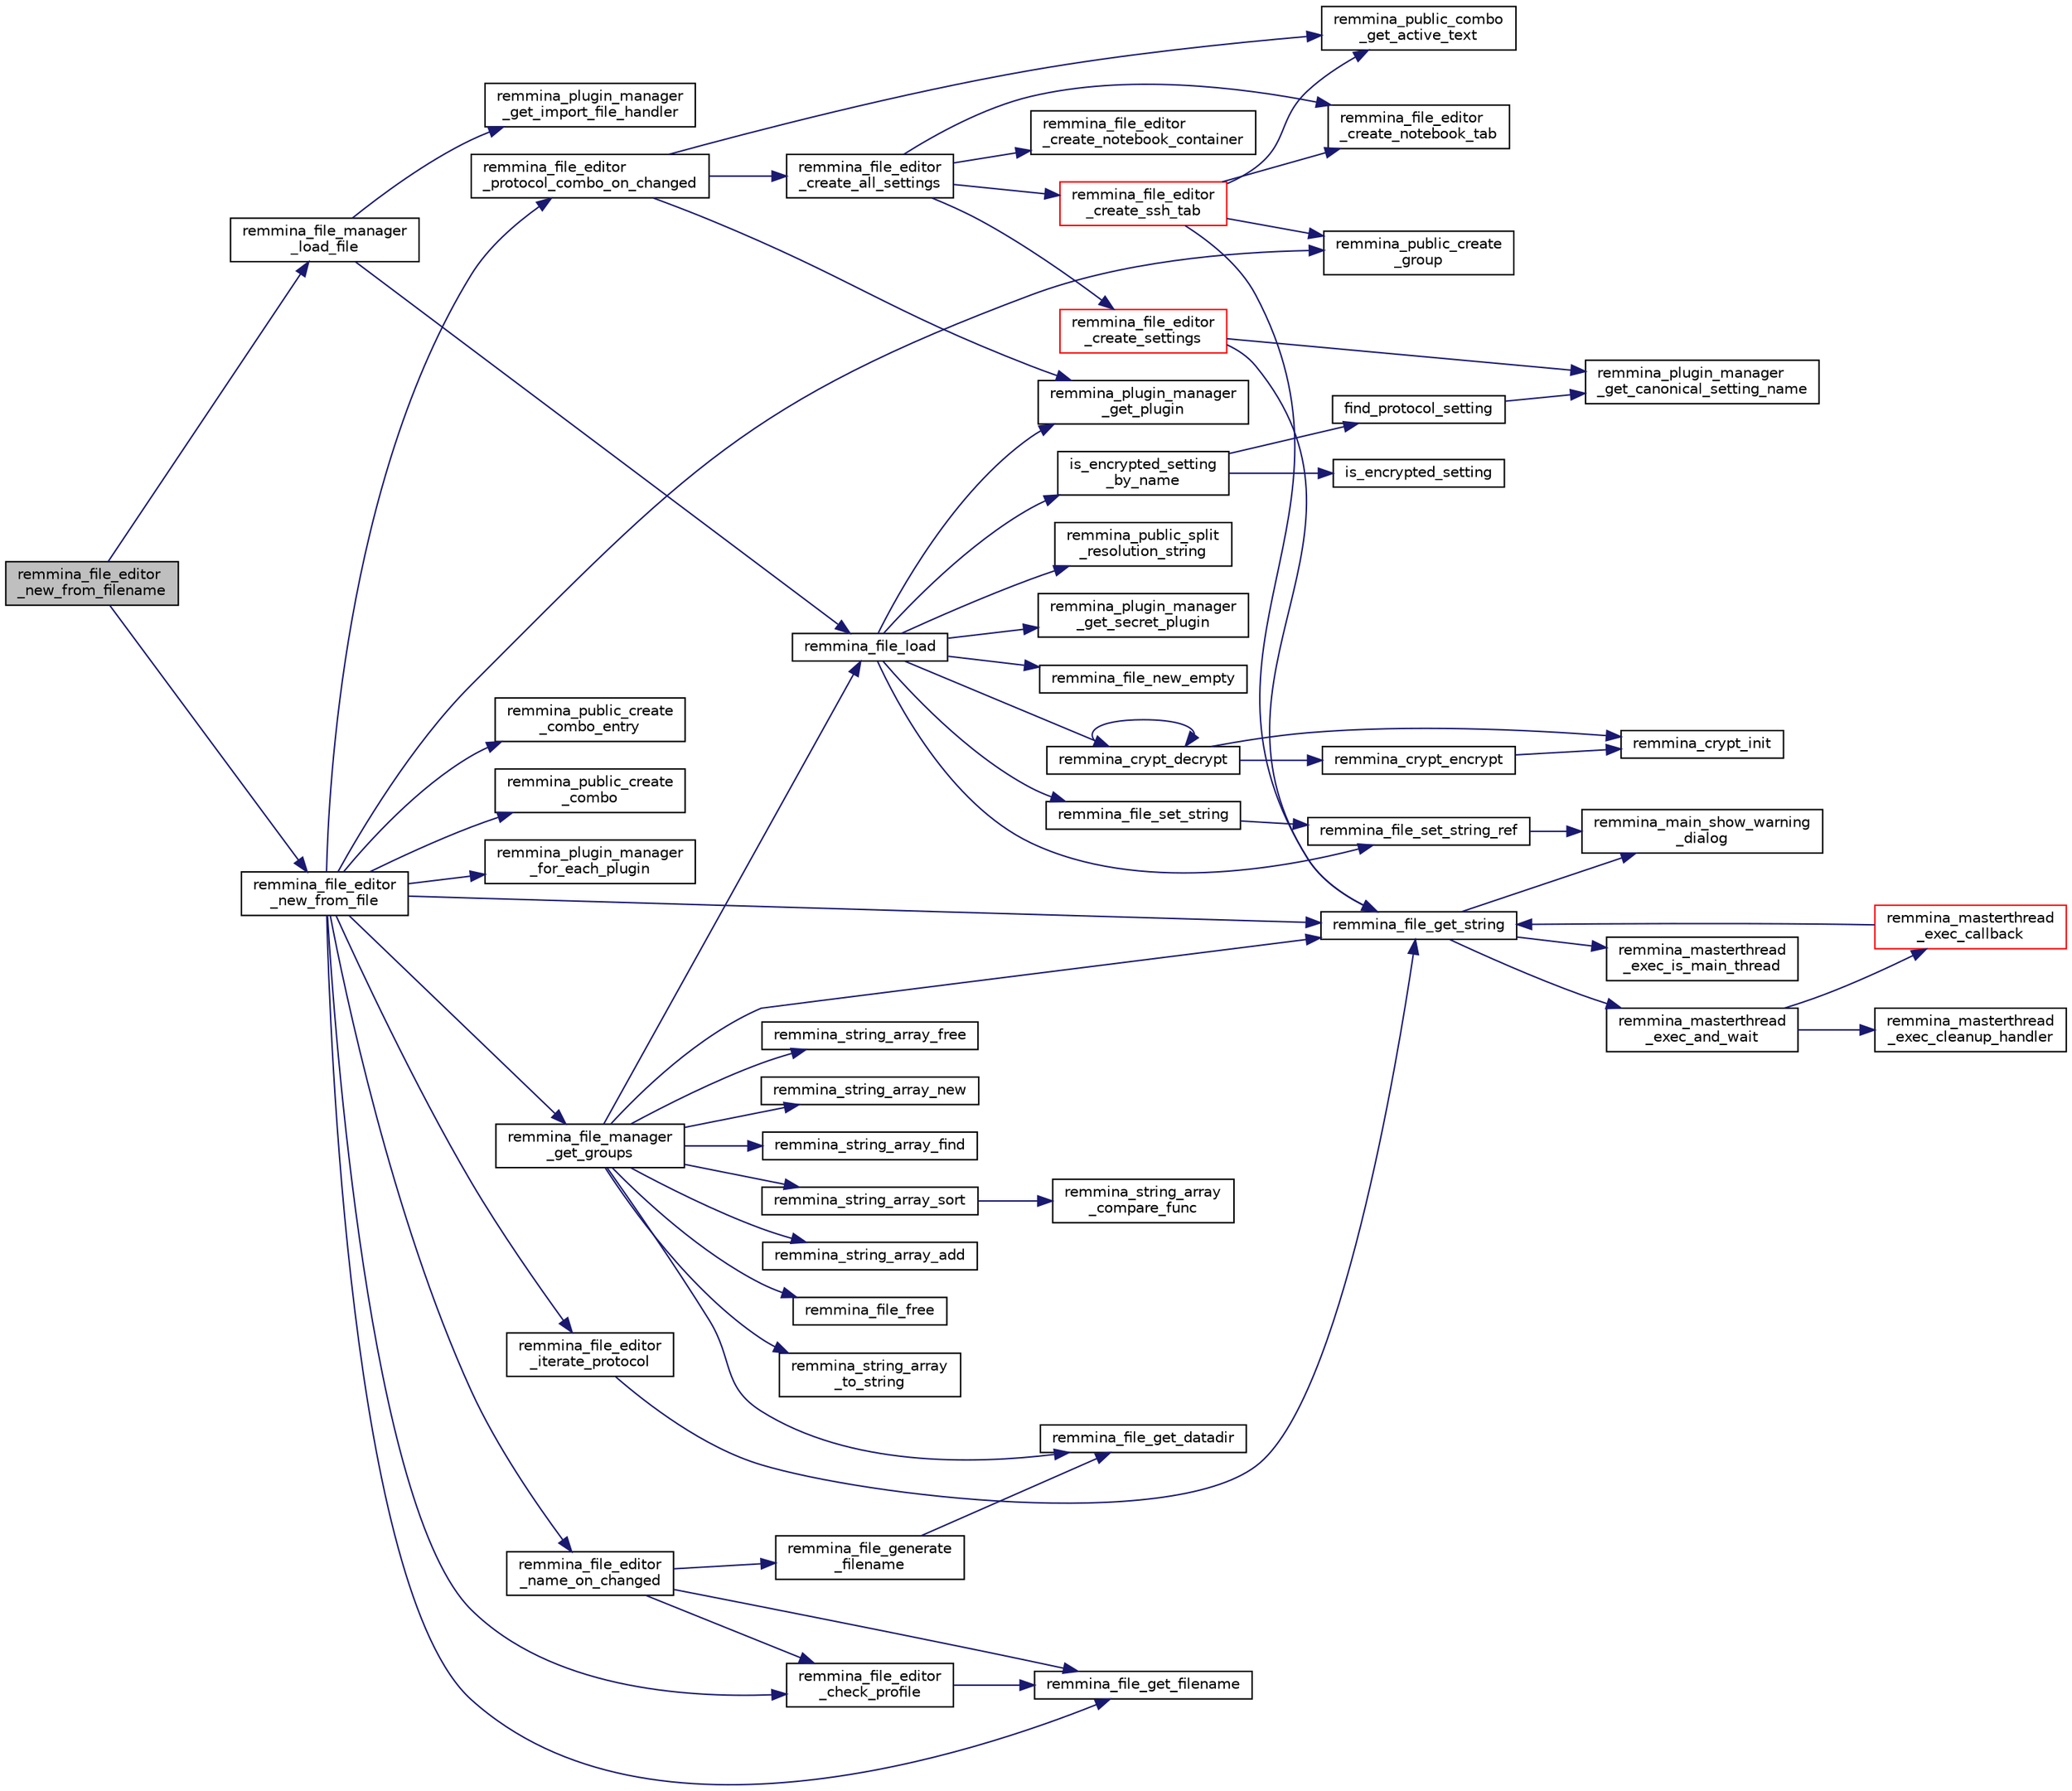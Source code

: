 digraph "remmina_file_editor_new_from_filename"
{
  edge [fontname="Helvetica",fontsize="10",labelfontname="Helvetica",labelfontsize="10"];
  node [fontname="Helvetica",fontsize="10",shape=record];
  rankdir="LR";
  Node2074 [label="remmina_file_editor\l_new_from_filename",height=0.2,width=0.4,color="black", fillcolor="grey75", style="filled", fontcolor="black"];
  Node2074 -> Node2075 [color="midnightblue",fontsize="10",style="solid",fontname="Helvetica"];
  Node2075 [label="remmina_file_manager\l_load_file",height=0.2,width=0.4,color="black", fillcolor="white", style="filled",URL="$remmina__file__manager_8c.html#af7b58659604660eb0cb40b0e0f8348ab"];
  Node2075 -> Node2076 [color="midnightblue",fontsize="10",style="solid",fontname="Helvetica"];
  Node2076 [label="remmina_file_load",height=0.2,width=0.4,color="black", fillcolor="white", style="filled",URL="$remmina__file_8c.html#ac1cc2d7f827f7d64c7fd3edf10e9383e"];
  Node2076 -> Node2077 [color="midnightblue",fontsize="10",style="solid",fontname="Helvetica"];
  Node2077 [label="remmina_file_new_empty",height=0.2,width=0.4,color="black", fillcolor="white", style="filled",URL="$remmina__file_8c.html#adab087b7139756f029020a87a5438cfa"];
  Node2076 -> Node2078 [color="midnightblue",fontsize="10",style="solid",fontname="Helvetica"];
  Node2078 [label="remmina_plugin_manager\l_get_plugin",height=0.2,width=0.4,color="black", fillcolor="white", style="filled",URL="$remmina__plugin__manager_8c.html#a3872c8656a8a3d5147bcc603471c1932"];
  Node2076 -> Node2079 [color="midnightblue",fontsize="10",style="solid",fontname="Helvetica"];
  Node2079 [label="remmina_plugin_manager\l_get_secret_plugin",height=0.2,width=0.4,color="black", fillcolor="white", style="filled",URL="$remmina__plugin__manager_8c.html#ad380a98f6624aa8c830015c8b428b7b4"];
  Node2076 -> Node2080 [color="midnightblue",fontsize="10",style="solid",fontname="Helvetica"];
  Node2080 [label="is_encrypted_setting\l_by_name",height=0.2,width=0.4,color="black", fillcolor="white", style="filled",URL="$remmina__file_8c.html#a72580559fa04082418a993fec4c77281"];
  Node2080 -> Node2081 [color="midnightblue",fontsize="10",style="solid",fontname="Helvetica"];
  Node2081 [label="find_protocol_setting",height=0.2,width=0.4,color="black", fillcolor="white", style="filled",URL="$remmina__file_8c.html#acc88ee6f5ba73bf9c3b05ab9368c952f"];
  Node2081 -> Node2082 [color="midnightblue",fontsize="10",style="solid",fontname="Helvetica"];
  Node2082 [label="remmina_plugin_manager\l_get_canonical_setting_name",height=0.2,width=0.4,color="black", fillcolor="white", style="filled",URL="$remmina__plugin__manager_8c.html#af60b8edfa50563ae4c7593efc3deed55"];
  Node2080 -> Node2083 [color="midnightblue",fontsize="10",style="solid",fontname="Helvetica"];
  Node2083 [label="is_encrypted_setting",height=0.2,width=0.4,color="black", fillcolor="white", style="filled",URL="$remmina__file_8c.html#a29920ae737817d3f6c673bacbbf11ca1"];
  Node2076 -> Node2084 [color="midnightblue",fontsize="10",style="solid",fontname="Helvetica"];
  Node2084 [label="remmina_file_set_string",height=0.2,width=0.4,color="black", fillcolor="white", style="filled",URL="$remmina__file_8c.html#a85ca1ca2d0bf9ef29e490c6f4527a954"];
  Node2084 -> Node2085 [color="midnightblue",fontsize="10",style="solid",fontname="Helvetica"];
  Node2085 [label="remmina_file_set_string_ref",height=0.2,width=0.4,color="black", fillcolor="white", style="filled",URL="$remmina__file_8c.html#a74951c1067a1a5e1341f5e1c1206dec6"];
  Node2085 -> Node2086 [color="midnightblue",fontsize="10",style="solid",fontname="Helvetica"];
  Node2086 [label="remmina_main_show_warning\l_dialog",height=0.2,width=0.4,color="black", fillcolor="white", style="filled",URL="$remmina__main_8c.html#ad99b9c0bf2fa8c166a8b4a09e06ffdf7"];
  Node2076 -> Node2085 [color="midnightblue",fontsize="10",style="solid",fontname="Helvetica"];
  Node2076 -> Node2087 [color="midnightblue",fontsize="10",style="solid",fontname="Helvetica"];
  Node2087 [label="remmina_crypt_decrypt",height=0.2,width=0.4,color="black", fillcolor="white", style="filled",URL="$remmina__crypt_8c.html#a3fe2fa245d401146adf02a3a8f996ab9"];
  Node2087 -> Node2088 [color="midnightblue",fontsize="10",style="solid",fontname="Helvetica"];
  Node2088 [label="remmina_crypt_init",height=0.2,width=0.4,color="black", fillcolor="white", style="filled",URL="$remmina__crypt_8c.html#ae097c169aefdd5d83a57fc1bde511171"];
  Node2087 -> Node2089 [color="midnightblue",fontsize="10",style="solid",fontname="Helvetica"];
  Node2089 [label="remmina_crypt_encrypt",height=0.2,width=0.4,color="black", fillcolor="white", style="filled",URL="$remmina__crypt_8c.html#aa02cf0fed3eb68d6a89815c3ba3bf7b1"];
  Node2089 -> Node2088 [color="midnightblue",fontsize="10",style="solid",fontname="Helvetica"];
  Node2087 -> Node2087 [color="midnightblue",fontsize="10",style="solid",fontname="Helvetica"];
  Node2076 -> Node2090 [color="midnightblue",fontsize="10",style="solid",fontname="Helvetica"];
  Node2090 [label="remmina_public_split\l_resolution_string",height=0.2,width=0.4,color="black", fillcolor="white", style="filled",URL="$remmina__public_8c.html#aaf3fdb980c24cd06965b85ebcdd79173"];
  Node2075 -> Node2091 [color="midnightblue",fontsize="10",style="solid",fontname="Helvetica"];
  Node2091 [label="remmina_plugin_manager\l_get_import_file_handler",height=0.2,width=0.4,color="black", fillcolor="white", style="filled",URL="$remmina__plugin__manager_8c.html#a859348bddc9069f06195915692b65076"];
  Node2074 -> Node2092 [color="midnightblue",fontsize="10",style="solid",fontname="Helvetica"];
  Node2092 [label="remmina_file_editor\l_new_from_file",height=0.2,width=0.4,color="black", fillcolor="white", style="filled",URL="$remmina__file__editor_8c.html#a08327d6951c345808628dbb5784aba06"];
  Node2092 -> Node2093 [color="midnightblue",fontsize="10",style="solid",fontname="Helvetica"];
  Node2093 [label="remmina_file_get_filename",height=0.2,width=0.4,color="black", fillcolor="white", style="filled",URL="$remmina__file_8c.html#ad1e4f3a0f64cd98e301044b6c38a1f1d"];
  Node2092 -> Node2094 [color="midnightblue",fontsize="10",style="solid",fontname="Helvetica"];
  Node2094 [label="remmina_public_create\l_group",height=0.2,width=0.4,color="black", fillcolor="white", style="filled",URL="$remmina__public_8c.html#a995da243f78002153d18616b46dcdf63"];
  Node2092 -> Node2095 [color="midnightblue",fontsize="10",style="solid",fontname="Helvetica"];
  Node2095 [label="remmina_file_editor\l_name_on_changed",height=0.2,width=0.4,color="black", fillcolor="white", style="filled",URL="$remmina__file__editor_8c.html#a206bacb96cc7d4236d910be89a7cd613"];
  Node2095 -> Node2093 [color="midnightblue",fontsize="10",style="solid",fontname="Helvetica"];
  Node2095 -> Node2096 [color="midnightblue",fontsize="10",style="solid",fontname="Helvetica"];
  Node2096 [label="remmina_file_generate\l_filename",height=0.2,width=0.4,color="black", fillcolor="white", style="filled",URL="$remmina__file_8c.html#ac952f8ddb715314f11cef1ccc513fb7e"];
  Node2096 -> Node2097 [color="midnightblue",fontsize="10",style="solid",fontname="Helvetica"];
  Node2097 [label="remmina_file_get_datadir",height=0.2,width=0.4,color="black", fillcolor="white", style="filled",URL="$remmina__file__manager_8c.html#aa65bc30beb59d607ba430d966e7e27f5"];
  Node2095 -> Node2098 [color="midnightblue",fontsize="10",style="solid",fontname="Helvetica"];
  Node2098 [label="remmina_file_editor\l_check_profile",height=0.2,width=0.4,color="black", fillcolor="white", style="filled",URL="$remmina__file__editor_8c.html#aefdb47b5da15009d5ff7a8d1f2b06a06"];
  Node2098 -> Node2093 [color="midnightblue",fontsize="10",style="solid",fontname="Helvetica"];
  Node2092 -> Node2099 [color="midnightblue",fontsize="10",style="solid",fontname="Helvetica"];
  Node2099 [label="remmina_file_get_string",height=0.2,width=0.4,color="black", fillcolor="white", style="filled",URL="$remmina__file_8c.html#a8eb1b213d9d08c6ad13683ce05f4355e"];
  Node2099 -> Node2100 [color="midnightblue",fontsize="10",style="solid",fontname="Helvetica"];
  Node2100 [label="remmina_masterthread\l_exec_is_main_thread",height=0.2,width=0.4,color="black", fillcolor="white", style="filled",URL="$remmina__masterthread__exec_8c.html#a3a52e863a3a3da6da6bb5d36c13b7ff4"];
  Node2099 -> Node2101 [color="midnightblue",fontsize="10",style="solid",fontname="Helvetica"];
  Node2101 [label="remmina_masterthread\l_exec_and_wait",height=0.2,width=0.4,color="black", fillcolor="white", style="filled",URL="$remmina__masterthread__exec_8c.html#a14628c2470cac50e87916a70ea05c97d"];
  Node2101 -> Node2102 [color="midnightblue",fontsize="10",style="solid",fontname="Helvetica"];
  Node2102 [label="remmina_masterthread\l_exec_cleanup_handler",height=0.2,width=0.4,color="black", fillcolor="white", style="filled",URL="$remmina__masterthread__exec_8c.html#a94985f15fd0d27c037824ee90b0ecd3c"];
  Node2101 -> Node2103 [color="midnightblue",fontsize="10",style="solid",fontname="Helvetica"];
  Node2103 [label="remmina_masterthread\l_exec_callback",height=0.2,width=0.4,color="red", fillcolor="white", style="filled",URL="$remmina__masterthread__exec_8c.html#ae5c4d736f1856249c255430e010a179f"];
  Node2103 -> Node2099 [color="midnightblue",fontsize="10",style="solid",fontname="Helvetica"];
  Node2099 -> Node2086 [color="midnightblue",fontsize="10",style="solid",fontname="Helvetica"];
  Node2092 -> Node2152 [color="midnightblue",fontsize="10",style="solid",fontname="Helvetica"];
  Node2152 [label="remmina_file_manager\l_get_groups",height=0.2,width=0.4,color="black", fillcolor="white", style="filled",URL="$remmina__file__manager_8c.html#a536edeef371d907ab3936f4d65c3003d"];
  Node2152 -> Node2097 [color="midnightblue",fontsize="10",style="solid",fontname="Helvetica"];
  Node2152 -> Node2111 [color="midnightblue",fontsize="10",style="solid",fontname="Helvetica"];
  Node2111 [label="remmina_string_array_new",height=0.2,width=0.4,color="black", fillcolor="white", style="filled",URL="$remmina__string__array_8c.html#aff90e964c6541b1af02adf7ea39e6e02"];
  Node2152 -> Node2076 [color="midnightblue",fontsize="10",style="solid",fontname="Helvetica"];
  Node2152 -> Node2099 [color="midnightblue",fontsize="10",style="solid",fontname="Helvetica"];
  Node2152 -> Node2132 [color="midnightblue",fontsize="10",style="solid",fontname="Helvetica"];
  Node2132 [label="remmina_string_array_find",height=0.2,width=0.4,color="black", fillcolor="white", style="filled",URL="$remmina__string__array_8c.html#ab93a69850cfb4117c223a3f145ced986"];
  Node2152 -> Node2113 [color="midnightblue",fontsize="10",style="solid",fontname="Helvetica"];
  Node2113 [label="remmina_string_array_add",height=0.2,width=0.4,color="black", fillcolor="white", style="filled",URL="$remmina__string__array_8c.html#a2aaacca7db4b86f836486cfb559398f0"];
  Node2152 -> Node2117 [color="midnightblue",fontsize="10",style="solid",fontname="Helvetica"];
  Node2117 [label="remmina_file_free",height=0.2,width=0.4,color="black", fillcolor="white", style="filled",URL="$remmina__file_8c.html#abd2f06bf0a5ddcf7156e5ef7d0c8d4d7"];
  Node2152 -> Node2153 [color="midnightblue",fontsize="10",style="solid",fontname="Helvetica"];
  Node2153 [label="remmina_string_array_sort",height=0.2,width=0.4,color="black", fillcolor="white", style="filled",URL="$remmina__string__array_8c.html#a3eab4bae72ff130ad10ec8fc7364ce70"];
  Node2153 -> Node2154 [color="midnightblue",fontsize="10",style="solid",fontname="Helvetica"];
  Node2154 [label="remmina_string_array\l_compare_func",height=0.2,width=0.4,color="black", fillcolor="white", style="filled",URL="$remmina__string__array_8c.html#a404140e205363c778476feb6f320f5f5"];
  Node2152 -> Node2155 [color="midnightblue",fontsize="10",style="solid",fontname="Helvetica"];
  Node2155 [label="remmina_string_array\l_to_string",height=0.2,width=0.4,color="black", fillcolor="white", style="filled",URL="$remmina__string__array_8c.html#a96f7bec7ce32de6cf5deadcd5aec51ec"];
  Node2152 -> Node2110 [color="midnightblue",fontsize="10",style="solid",fontname="Helvetica"];
  Node2110 [label="remmina_string_array_free",height=0.2,width=0.4,color="black", fillcolor="white", style="filled",URL="$remmina__string__array_8c.html#a8ab78913d299df665a408a8a5ec51bbe"];
  Node2092 -> Node2156 [color="midnightblue",fontsize="10",style="solid",fontname="Helvetica"];
  Node2156 [label="remmina_public_create\l_combo_entry",height=0.2,width=0.4,color="black", fillcolor="white", style="filled",URL="$remmina__public_8c.html#a9ec86f1e9caea5ebc867a90230d6b51a"];
  Node2092 -> Node2157 [color="midnightblue",fontsize="10",style="solid",fontname="Helvetica"];
  Node2157 [label="remmina_public_create\l_combo",height=0.2,width=0.4,color="black", fillcolor="white", style="filled",URL="$remmina__public_8c.html#ab4a593956dfe89aba3242a5c264a681f"];
  Node2092 -> Node2158 [color="midnightblue",fontsize="10",style="solid",fontname="Helvetica"];
  Node2158 [label="remmina_plugin_manager\l_for_each_plugin",height=0.2,width=0.4,color="black", fillcolor="white", style="filled",URL="$remmina__plugin__manager_8c.html#a13f13a6a4280268656f258cb5aeff031"];
  Node2092 -> Node2159 [color="midnightblue",fontsize="10",style="solid",fontname="Helvetica"];
  Node2159 [label="remmina_file_editor\l_iterate_protocol",height=0.2,width=0.4,color="black", fillcolor="white", style="filled",URL="$remmina__file__editor_8c.html#afc37e2e9dbe8f0c8bcf1a76d0c54ea1b"];
  Node2159 -> Node2099 [color="midnightblue",fontsize="10",style="solid",fontname="Helvetica"];
  Node2092 -> Node2160 [color="midnightblue",fontsize="10",style="solid",fontname="Helvetica"];
  Node2160 [label="remmina_file_editor\l_protocol_combo_on_changed",height=0.2,width=0.4,color="black", fillcolor="white", style="filled",URL="$remmina__file__editor_8c.html#a333de350f1b07add2d0fd06320c80d16"];
  Node2160 -> Node2161 [color="midnightblue",fontsize="10",style="solid",fontname="Helvetica"];
  Node2161 [label="remmina_public_combo\l_get_active_text",height=0.2,width=0.4,color="black", fillcolor="white", style="filled",URL="$remmina__public_8c.html#af1679d83834c8409f23e00c555d677fb"];
  Node2160 -> Node2078 [color="midnightblue",fontsize="10",style="solid",fontname="Helvetica"];
  Node2160 -> Node2162 [color="midnightblue",fontsize="10",style="solid",fontname="Helvetica"];
  Node2162 [label="remmina_file_editor\l_create_all_settings",height=0.2,width=0.4,color="black", fillcolor="white", style="filled",URL="$remmina__file__editor_8c.html#a6415f73260076747c4f933af7f9f4b38"];
  Node2162 -> Node2163 [color="midnightblue",fontsize="10",style="solid",fontname="Helvetica"];
  Node2163 [label="remmina_file_editor\l_create_notebook_container",height=0.2,width=0.4,color="black", fillcolor="white", style="filled",URL="$remmina__file__editor_8c.html#a3df3718727200d865f9f977435db30ea"];
  Node2162 -> Node2164 [color="midnightblue",fontsize="10",style="solid",fontname="Helvetica"];
  Node2164 [label="remmina_file_editor\l_create_notebook_tab",height=0.2,width=0.4,color="black", fillcolor="white", style="filled",URL="$remmina__file__editor_8c.html#aecbc005c39cdf4fab4779090f11a3556"];
  Node2162 -> Node2165 [color="midnightblue",fontsize="10",style="solid",fontname="Helvetica"];
  Node2165 [label="remmina_file_editor\l_create_settings",height=0.2,width=0.4,color="red", fillcolor="white", style="filled",URL="$remmina__file__editor_8c.html#a727f967cf81d4af3f953046b0c4cf08d"];
  Node2165 -> Node2082 [color="midnightblue",fontsize="10",style="solid",fontname="Helvetica"];
  Node2165 -> Node2099 [color="midnightblue",fontsize="10",style="solid",fontname="Helvetica"];
  Node2162 -> Node2192 [color="midnightblue",fontsize="10",style="solid",fontname="Helvetica"];
  Node2192 [label="remmina_file_editor\l_create_ssh_tab",height=0.2,width=0.4,color="red", fillcolor="white", style="filled",URL="$remmina__file__editor_8c.html#adace1d2f4164572c00dba8b1230d86a1"];
  Node2192 -> Node2164 [color="midnightblue",fontsize="10",style="solid",fontname="Helvetica"];
  Node2192 -> Node2161 [color="midnightblue",fontsize="10",style="solid",fontname="Helvetica"];
  Node2192 -> Node2099 [color="midnightblue",fontsize="10",style="solid",fontname="Helvetica"];
  Node2192 -> Node2094 [color="midnightblue",fontsize="10",style="solid",fontname="Helvetica"];
  Node2092 -> Node2098 [color="midnightblue",fontsize="10",style="solid",fontname="Helvetica"];
}
